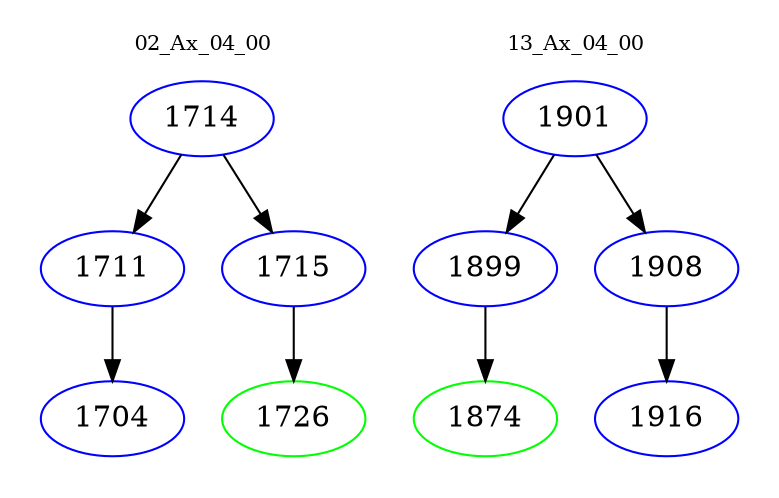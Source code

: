 digraph{
subgraph cluster_0 {
color = white
label = "02_Ax_04_00";
fontsize=10;
T0_1714 [label="1714", color="blue"]
T0_1714 -> T0_1711 [color="black"]
T0_1711 [label="1711", color="blue"]
T0_1711 -> T0_1704 [color="black"]
T0_1704 [label="1704", color="blue"]
T0_1714 -> T0_1715 [color="black"]
T0_1715 [label="1715", color="blue"]
T0_1715 -> T0_1726 [color="black"]
T0_1726 [label="1726", color="green"]
}
subgraph cluster_1 {
color = white
label = "13_Ax_04_00";
fontsize=10;
T1_1901 [label="1901", color="blue"]
T1_1901 -> T1_1899 [color="black"]
T1_1899 [label="1899", color="blue"]
T1_1899 -> T1_1874 [color="black"]
T1_1874 [label="1874", color="green"]
T1_1901 -> T1_1908 [color="black"]
T1_1908 [label="1908", color="blue"]
T1_1908 -> T1_1916 [color="black"]
T1_1916 [label="1916", color="blue"]
}
}
